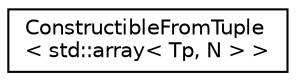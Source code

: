 digraph "Graphical Class Hierarchy"
{
  edge [fontname="Helvetica",fontsize="10",labelfontname="Helvetica",labelfontsize="10"];
  node [fontname="Helvetica",fontsize="10",shape=record];
  rankdir="LR";
  Node0 [label="ConstructibleFromTuple\l\< std::array\< Tp, N \> \>",height=0.2,width=0.4,color="black", fillcolor="white", style="filled",URL="$struct_constructible_from_tuple_3_01std_1_1array_3_01_tp_00_01_n_01_4_01_4.html"];
}
